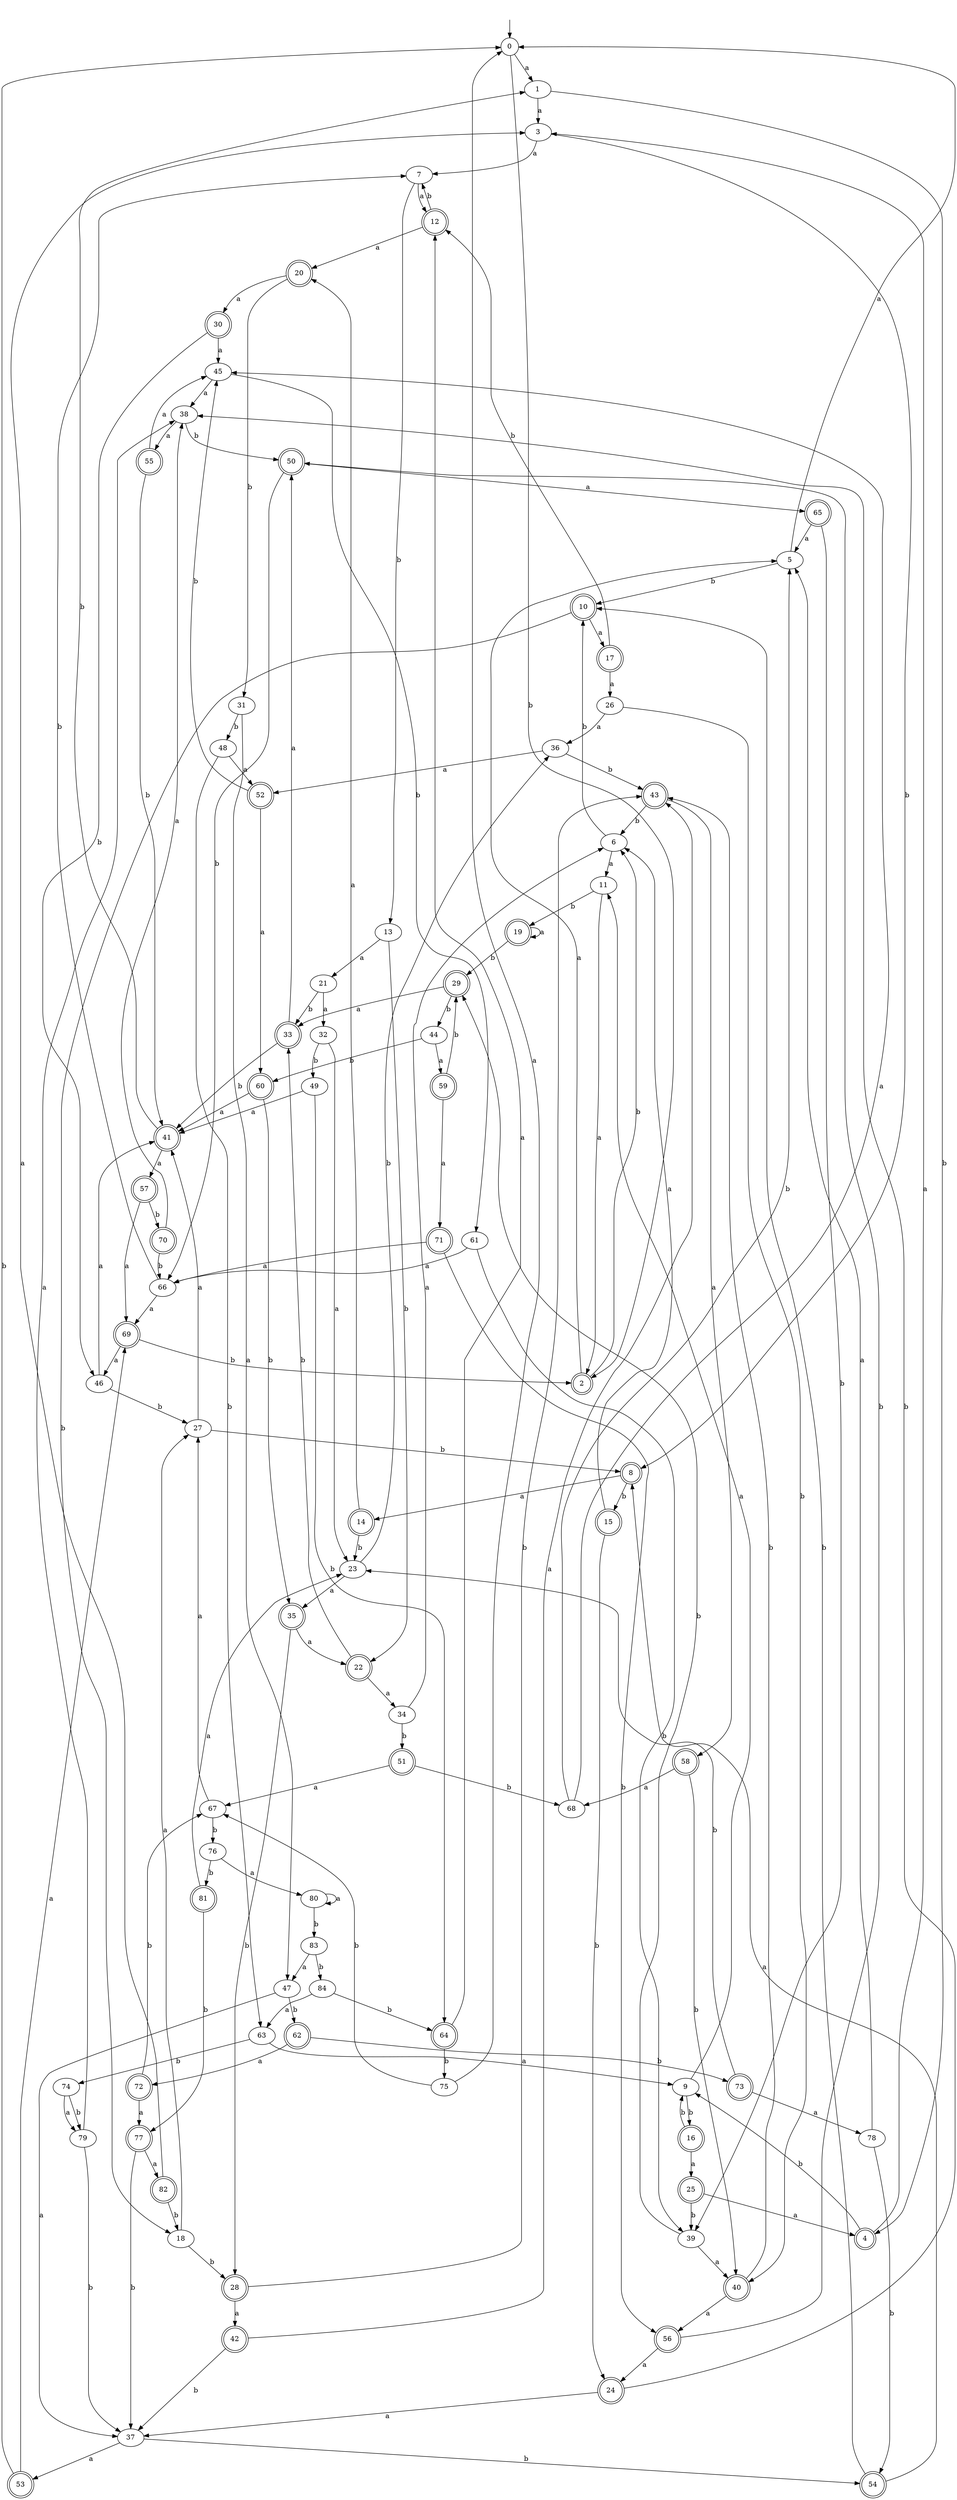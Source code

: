 digraph RandomDFA {
  __start0 [label="", shape=none];
  __start0 -> 0 [label=""];
  0 [shape=circle]
  0 -> 1 [label="a"]
  0 -> 2 [label="b"]
  1
  1 -> 3 [label="a"]
  1 -> 4 [label="b"]
  2 [shape=doublecircle]
  2 -> 5 [label="a"]
  2 -> 6 [label="b"]
  3
  3 -> 7 [label="a"]
  3 -> 8 [label="b"]
  4 [shape=doublecircle]
  4 -> 3 [label="a"]
  4 -> 9 [label="b"]
  5
  5 -> 0 [label="a"]
  5 -> 10 [label="b"]
  6
  6 -> 11 [label="a"]
  6 -> 10 [label="b"]
  7
  7 -> 12 [label="a"]
  7 -> 13 [label="b"]
  8 [shape=doublecircle]
  8 -> 14 [label="a"]
  8 -> 15 [label="b"]
  9
  9 -> 11 [label="a"]
  9 -> 16 [label="b"]
  10 [shape=doublecircle]
  10 -> 17 [label="a"]
  10 -> 18 [label="b"]
  11
  11 -> 2 [label="a"]
  11 -> 19 [label="b"]
  12 [shape=doublecircle]
  12 -> 20 [label="a"]
  12 -> 7 [label="b"]
  13
  13 -> 21 [label="a"]
  13 -> 22 [label="b"]
  14 [shape=doublecircle]
  14 -> 20 [label="a"]
  14 -> 23 [label="b"]
  15 [shape=doublecircle]
  15 -> 6 [label="a"]
  15 -> 24 [label="b"]
  16 [shape=doublecircle]
  16 -> 25 [label="a"]
  16 -> 9 [label="b"]
  17 [shape=doublecircle]
  17 -> 26 [label="a"]
  17 -> 12 [label="b"]
  18
  18 -> 27 [label="a"]
  18 -> 28 [label="b"]
  19 [shape=doublecircle]
  19 -> 19 [label="a"]
  19 -> 29 [label="b"]
  20 [shape=doublecircle]
  20 -> 30 [label="a"]
  20 -> 31 [label="b"]
  21
  21 -> 32 [label="a"]
  21 -> 33 [label="b"]
  22 [shape=doublecircle]
  22 -> 34 [label="a"]
  22 -> 33 [label="b"]
  23
  23 -> 35 [label="a"]
  23 -> 36 [label="b"]
  24 [shape=doublecircle]
  24 -> 37 [label="a"]
  24 -> 38 [label="b"]
  25 [shape=doublecircle]
  25 -> 4 [label="a"]
  25 -> 39 [label="b"]
  26
  26 -> 36 [label="a"]
  26 -> 40 [label="b"]
  27
  27 -> 41 [label="a"]
  27 -> 8 [label="b"]
  28 [shape=doublecircle]
  28 -> 42 [label="a"]
  28 -> 43 [label="b"]
  29 [shape=doublecircle]
  29 -> 33 [label="a"]
  29 -> 44 [label="b"]
  30 [shape=doublecircle]
  30 -> 45 [label="a"]
  30 -> 46 [label="b"]
  31
  31 -> 47 [label="a"]
  31 -> 48 [label="b"]
  32
  32 -> 23 [label="a"]
  32 -> 49 [label="b"]
  33 [shape=doublecircle]
  33 -> 50 [label="a"]
  33 -> 41 [label="b"]
  34
  34 -> 6 [label="a"]
  34 -> 51 [label="b"]
  35 [shape=doublecircle]
  35 -> 22 [label="a"]
  35 -> 28 [label="b"]
  36
  36 -> 52 [label="a"]
  36 -> 43 [label="b"]
  37
  37 -> 53 [label="a"]
  37 -> 54 [label="b"]
  38
  38 -> 55 [label="a"]
  38 -> 50 [label="b"]
  39
  39 -> 40 [label="a"]
  39 -> 29 [label="b"]
  40 [shape=doublecircle]
  40 -> 56 [label="a"]
  40 -> 43 [label="b"]
  41 [shape=doublecircle]
  41 -> 57 [label="a"]
  41 -> 1 [label="b"]
  42 [shape=doublecircle]
  42 -> 43 [label="a"]
  42 -> 37 [label="b"]
  43 [shape=doublecircle]
  43 -> 58 [label="a"]
  43 -> 6 [label="b"]
  44
  44 -> 59 [label="a"]
  44 -> 60 [label="b"]
  45
  45 -> 38 [label="a"]
  45 -> 61 [label="b"]
  46
  46 -> 41 [label="a"]
  46 -> 27 [label="b"]
  47
  47 -> 37 [label="a"]
  47 -> 62 [label="b"]
  48
  48 -> 52 [label="a"]
  48 -> 63 [label="b"]
  49
  49 -> 41 [label="a"]
  49 -> 64 [label="b"]
  50 [shape=doublecircle]
  50 -> 65 [label="a"]
  50 -> 66 [label="b"]
  51 [shape=doublecircle]
  51 -> 67 [label="a"]
  51 -> 68 [label="b"]
  52 [shape=doublecircle]
  52 -> 60 [label="a"]
  52 -> 45 [label="b"]
  53 [shape=doublecircle]
  53 -> 69 [label="a"]
  53 -> 0 [label="b"]
  54 [shape=doublecircle]
  54 -> 8 [label="a"]
  54 -> 10 [label="b"]
  55 [shape=doublecircle]
  55 -> 45 [label="a"]
  55 -> 41 [label="b"]
  56 [shape=doublecircle]
  56 -> 24 [label="a"]
  56 -> 50 [label="b"]
  57 [shape=doublecircle]
  57 -> 69 [label="a"]
  57 -> 70 [label="b"]
  58 [shape=doublecircle]
  58 -> 68 [label="a"]
  58 -> 40 [label="b"]
  59 [shape=doublecircle]
  59 -> 71 [label="a"]
  59 -> 29 [label="b"]
  60 [shape=doublecircle]
  60 -> 41 [label="a"]
  60 -> 35 [label="b"]
  61
  61 -> 66 [label="a"]
  61 -> 39 [label="b"]
  62 [shape=doublecircle]
  62 -> 72 [label="a"]
  62 -> 73 [label="b"]
  63
  63 -> 9 [label="a"]
  63 -> 74 [label="b"]
  64 [shape=doublecircle]
  64 -> 12 [label="a"]
  64 -> 75 [label="b"]
  65 [shape=doublecircle]
  65 -> 5 [label="a"]
  65 -> 39 [label="b"]
  66
  66 -> 69 [label="a"]
  66 -> 7 [label="b"]
  67
  67 -> 27 [label="a"]
  67 -> 76 [label="b"]
  68
  68 -> 45 [label="a"]
  68 -> 5 [label="b"]
  69 [shape=doublecircle]
  69 -> 46 [label="a"]
  69 -> 2 [label="b"]
  70 [shape=doublecircle]
  70 -> 38 [label="a"]
  70 -> 66 [label="b"]
  71 [shape=doublecircle]
  71 -> 66 [label="a"]
  71 -> 56 [label="b"]
  72 [shape=doublecircle]
  72 -> 77 [label="a"]
  72 -> 67 [label="b"]
  73 [shape=doublecircle]
  73 -> 78 [label="a"]
  73 -> 23 [label="b"]
  74
  74 -> 79 [label="a"]
  74 -> 79 [label="b"]
  75
  75 -> 0 [label="a"]
  75 -> 67 [label="b"]
  76
  76 -> 80 [label="a"]
  76 -> 81 [label="b"]
  77 [shape=doublecircle]
  77 -> 82 [label="a"]
  77 -> 37 [label="b"]
  78
  78 -> 5 [label="a"]
  78 -> 54 [label="b"]
  79
  79 -> 38 [label="a"]
  79 -> 37 [label="b"]
  80
  80 -> 80 [label="a"]
  80 -> 83 [label="b"]
  81 [shape=doublecircle]
  81 -> 23 [label="a"]
  81 -> 77 [label="b"]
  82 [shape=doublecircle]
  82 -> 3 [label="a"]
  82 -> 18 [label="b"]
  83
  83 -> 47 [label="a"]
  83 -> 84 [label="b"]
  84
  84 -> 63 [label="a"]
  84 -> 64 [label="b"]
}
